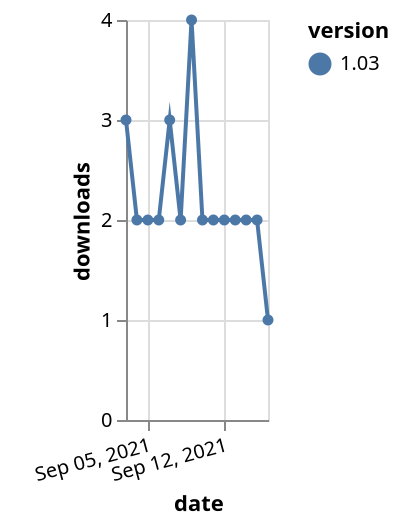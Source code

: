 {"$schema": "https://vega.github.io/schema/vega-lite/v5.json", "description": "A simple bar chart with embedded data.", "data": {"values": [{"date": "2021-09-03", "total": 2754, "delta": 3, "version": "1.03"}, {"date": "2021-09-04", "total": 2756, "delta": 2, "version": "1.03"}, {"date": "2021-09-05", "total": 2758, "delta": 2, "version": "1.03"}, {"date": "2021-09-06", "total": 2760, "delta": 2, "version": "1.03"}, {"date": "2021-09-07", "total": 2763, "delta": 3, "version": "1.03"}, {"date": "2021-09-08", "total": 2765, "delta": 2, "version": "1.03"}, {"date": "2021-09-09", "total": 2769, "delta": 4, "version": "1.03"}, {"date": "2021-09-10", "total": 2771, "delta": 2, "version": "1.03"}, {"date": "2021-09-11", "total": 2773, "delta": 2, "version": "1.03"}, {"date": "2021-09-12", "total": 2775, "delta": 2, "version": "1.03"}, {"date": "2021-09-13", "total": 2777, "delta": 2, "version": "1.03"}, {"date": "2021-09-14", "total": 2779, "delta": 2, "version": "1.03"}, {"date": "2021-09-15", "total": 2781, "delta": 2, "version": "1.03"}, {"date": "2021-09-16", "total": 2782, "delta": 1, "version": "1.03"}]}, "width": "container", "mark": {"type": "line", "point": {"filled": true}}, "encoding": {"x": {"field": "date", "type": "temporal", "timeUnit": "yearmonthdate", "title": "date", "axis": {"labelAngle": -15}}, "y": {"field": "delta", "type": "quantitative", "title": "downloads"}, "color": {"field": "version", "type": "nominal"}, "tooltip": {"field": "delta"}}}